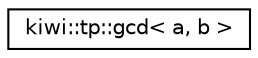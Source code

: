 digraph "Graphical Class Hierarchy"
{
 // LATEX_PDF_SIZE
  edge [fontname="Helvetica",fontsize="10",labelfontname="Helvetica",labelfontsize="10"];
  node [fontname="Helvetica",fontsize="10",shape=record];
  rankdir="LR";
  Node0 [label="kiwi::tp::gcd\< a, b \>",height=0.2,width=0.4,color="black", fillcolor="white", style="filled",URL="$structkiwi_1_1tp_1_1gcd.html",tooltip=" "];
}
